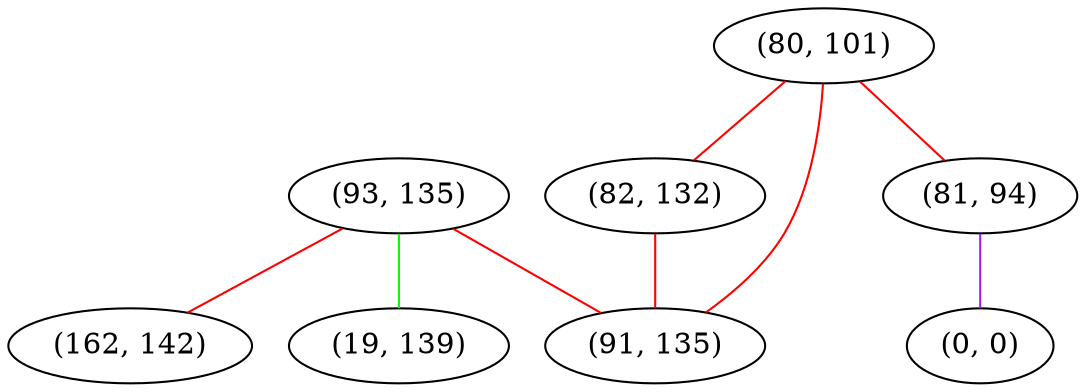graph "" {
"(93, 135)";
"(80, 101)";
"(81, 94)";
"(82, 132)";
"(91, 135)";
"(0, 0)";
"(162, 142)";
"(19, 139)";
"(93, 135)" -- "(91, 135)"  [color=red, key=0, weight=1];
"(93, 135)" -- "(162, 142)"  [color=red, key=0, weight=1];
"(93, 135)" -- "(19, 139)"  [color=green, key=0, weight=2];
"(80, 101)" -- "(91, 135)"  [color=red, key=0, weight=1];
"(80, 101)" -- "(81, 94)"  [color=red, key=0, weight=1];
"(80, 101)" -- "(82, 132)"  [color=red, key=0, weight=1];
"(81, 94)" -- "(0, 0)"  [color=purple, key=0, weight=4];
"(82, 132)" -- "(91, 135)"  [color=red, key=0, weight=1];
}
